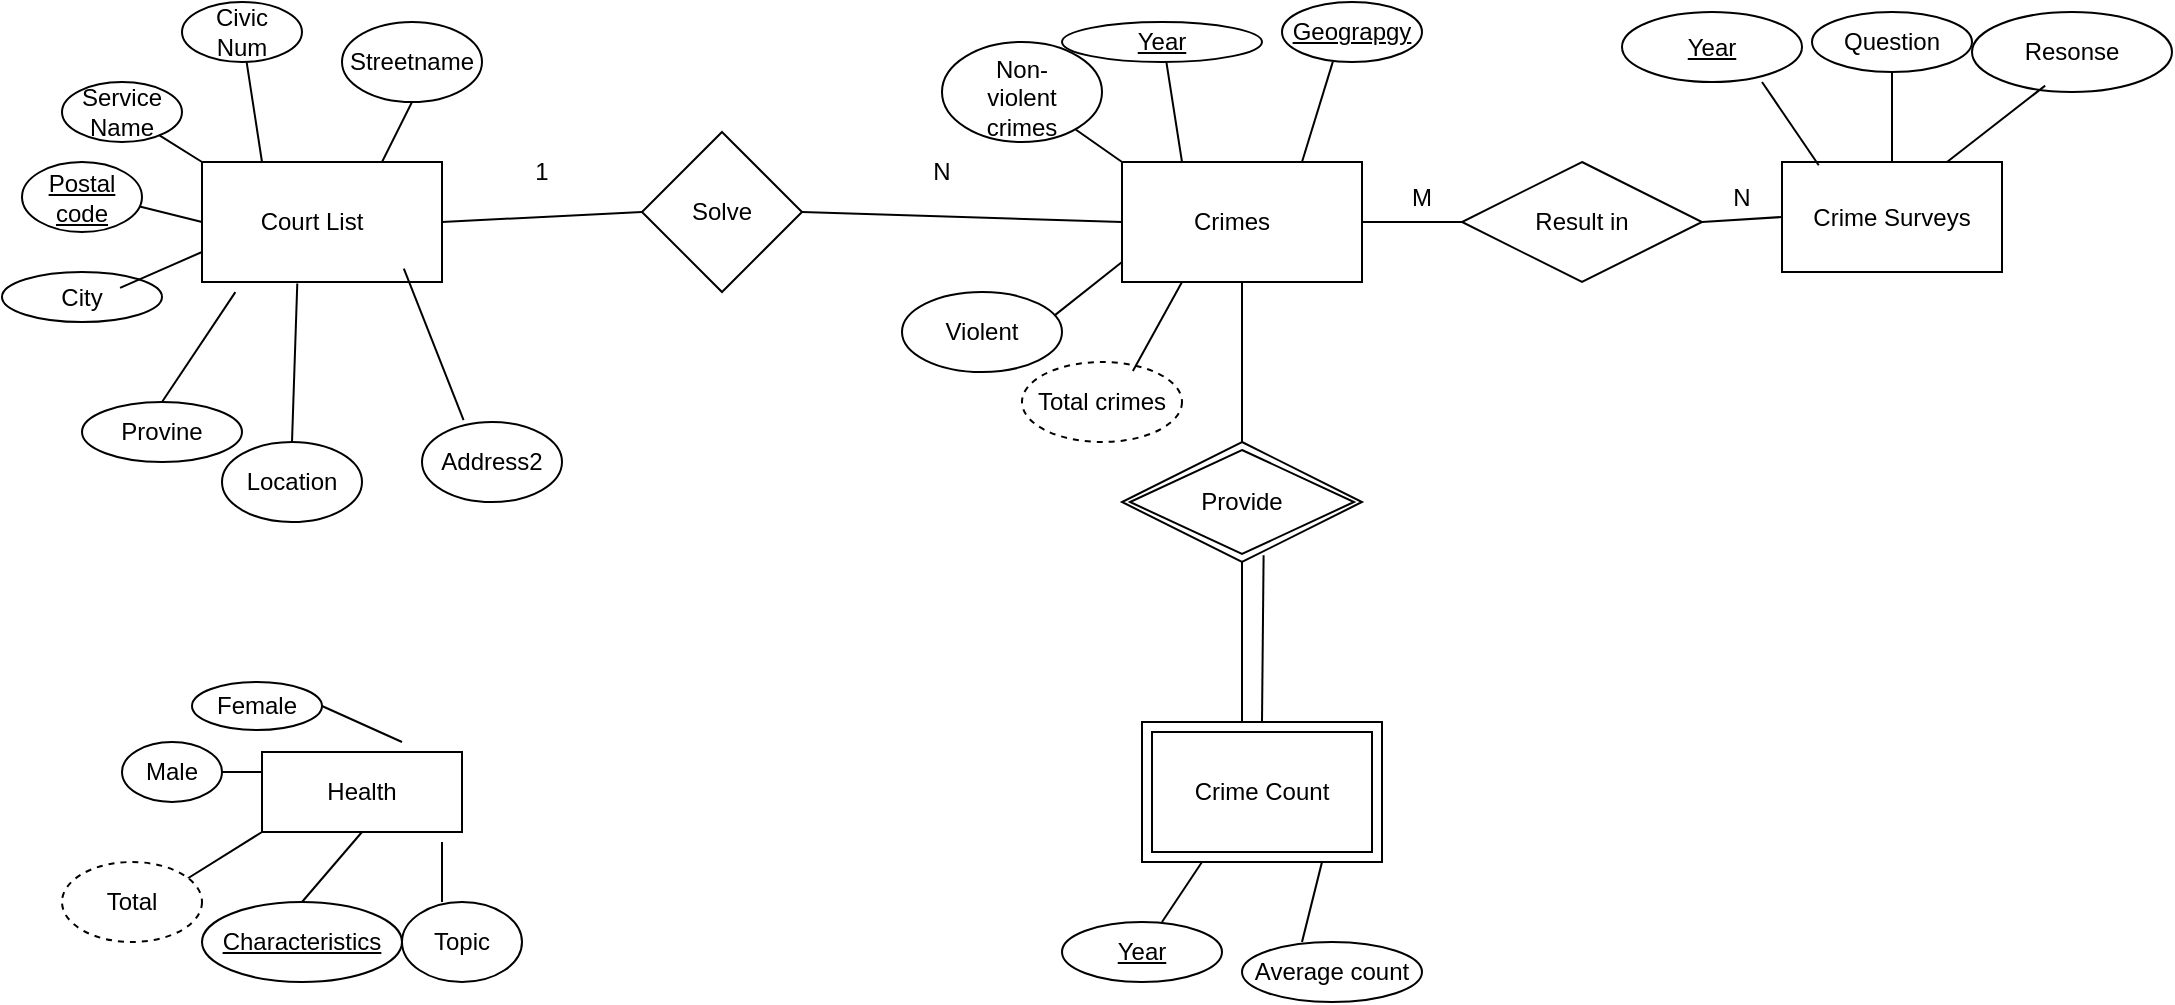 <mxfile type="device" version="12.6.6"><diagram id="hXyq_fJHhymN8e_3XJ4U" name="Page-1"><mxGraphModel grid="1" shadow="0" math="0" background="none" pageHeight="850" pageWidth="1100" pageScale="1" page="1" fold="1" arrows="1" connect="1" tooltips="1" guides="1" gridSize="10" dy="576" dx="1038"><root><mxCell id="0"/><mxCell id="1" parent="0"/><mxCell id="MqNjLlmtyZiZgNrxpS8a-1" value="" parent="1" vertex="1" style="rounded=0;whiteSpace=wrap;html=1;"><mxGeometry as="geometry" y="160" x="150" height="60" width="120"/></mxCell><mxCell id="MqNjLlmtyZiZgNrxpS8a-2" value="Court List" parent="1" vertex="1" style="text;html=1;strokeColor=none;fillColor=none;align=center;verticalAlign=middle;whiteSpace=wrap;rounded=0;"><mxGeometry as="geometry" y="180" x="170" height="20" width="70"/></mxCell><mxCell id="MqNjLlmtyZiZgNrxpS8a-3" value="" parent="1" style="endArrow=none;html=1;exitX=0;exitY=0.5;exitDx=0;exitDy=0;" source="MqNjLlmtyZiZgNrxpS8a-1" edge="1"><mxGeometry as="geometry" height="50" width="50" relative="1"><mxPoint as="sourcePoint" y="290" x="150"/><mxPoint as="targetPoint" y="181.708" x="116.833"/></mxGeometry></mxCell><mxCell id="MqNjLlmtyZiZgNrxpS8a-6" value="" parent="1" style="endArrow=none;html=1;exitX=0;exitY=0;exitDx=0;exitDy=0;" source="MqNjLlmtyZiZgNrxpS8a-1" edge="1" target="MqNjLlmtyZiZgNrxpS8a-7"><mxGeometry as="geometry" height="50" width="50" relative="1"><mxPoint as="sourcePoint" y="250" x="140"/><mxPoint as="targetPoint" y="300" x="190"/></mxGeometry></mxCell><mxCell id="MqNjLlmtyZiZgNrxpS8a-7" value="" parent="1" vertex="1" style="ellipse;whiteSpace=wrap;html=1;"><mxGeometry as="geometry" y="120" x="80" height="30" width="60"/></mxCell><mxCell id="MqNjLlmtyZiZgNrxpS8a-8" value="Service Name" parent="1" vertex="1" style="text;html=1;strokeColor=none;fillColor=none;align=center;verticalAlign=middle;whiteSpace=wrap;rounded=0;"><mxGeometry as="geometry" y="125" x="90" height="20" width="40"/></mxCell><mxCell id="MqNjLlmtyZiZgNrxpS8a-9" value="" parent="1" style="endArrow=none;html=1;exitX=0.25;exitY=0;exitDx=0;exitDy=0;" source="MqNjLlmtyZiZgNrxpS8a-1" edge="1" target="MqNjLlmtyZiZgNrxpS8a-10"><mxGeometry as="geometry" height="50" width="50" relative="1"><mxPoint as="sourcePoint" y="158.98" x="231.24"/><mxPoint as="targetPoint" y="160" x="280"/></mxGeometry></mxCell><mxCell id="MqNjLlmtyZiZgNrxpS8a-10" value="" parent="1" vertex="1" style="ellipse;whiteSpace=wrap;html=1;"><mxGeometry as="geometry" y="80" x="140" height="30" width="60"/></mxCell><mxCell id="MqNjLlmtyZiZgNrxpS8a-11" value="Civic Num" parent="1" vertex="1" style="text;html=1;strokeColor=none;fillColor=none;align=center;verticalAlign=middle;whiteSpace=wrap;rounded=0;"><mxGeometry as="geometry" y="85" x="150" height="20" width="40"/></mxCell><mxCell id="MqNjLlmtyZiZgNrxpS8a-12" value="" parent="1" vertex="1" style="rounded=0;whiteSpace=wrap;html=1;"><mxGeometry as="geometry" y="160" x="610" height="60" width="120"/></mxCell><mxCell id="MqNjLlmtyZiZgNrxpS8a-13" value="Crimes" parent="1" vertex="1" style="text;html=1;strokeColor=none;fillColor=none;align=center;verticalAlign=middle;whiteSpace=wrap;rounded=0;"><mxGeometry as="geometry" y="180" x="630" height="20" width="70"/></mxCell><mxCell id="MqNjLlmtyZiZgNrxpS8a-17" value="" parent="1" style="endArrow=none;html=1;exitX=0;exitY=0;exitDx=0;exitDy=0;" source="MqNjLlmtyZiZgNrxpS8a-12" edge="1" target="MqNjLlmtyZiZgNrxpS8a-18"><mxGeometry as="geometry" height="50" width="50" relative="1"><mxPoint as="sourcePoint" y="250" x="600"/><mxPoint as="targetPoint" y="300" x="650"/></mxGeometry></mxCell><mxCell id="MqNjLlmtyZiZgNrxpS8a-18" value="" parent="1" vertex="1" style="ellipse;whiteSpace=wrap;html=1;"><mxGeometry as="geometry" y="100" x="520" height="50" width="80"/></mxCell><mxCell id="MqNjLlmtyZiZgNrxpS8a-19" value="Non-violent crimes" parent="1" vertex="1" style="text;html=1;strokeColor=none;fillColor=none;align=center;verticalAlign=middle;whiteSpace=wrap;rounded=0;"><mxGeometry as="geometry" y="120" x="540" height="15" width="40"/></mxCell><mxCell id="MqNjLlmtyZiZgNrxpS8a-20" value="" parent="1" style="endArrow=none;html=1;exitX=0.25;exitY=0;exitDx=0;exitDy=0;" source="MqNjLlmtyZiZgNrxpS8a-12" edge="1"><mxGeometry as="geometry" height="50" width="50" relative="1"><mxPoint as="sourcePoint" y="158.98" x="691.24"/><mxPoint as="targetPoint" y="109.96" x="632.182"/></mxGeometry></mxCell><mxCell id="MqNjLlmtyZiZgNrxpS8a-23" value="" parent="1" style="endArrow=none;html=1;exitX=0.75;exitY=0;exitDx=0;exitDy=0;" source="MqNjLlmtyZiZgNrxpS8a-12" edge="1"><mxGeometry as="geometry" height="50" width="50" relative="1"><mxPoint as="sourcePoint" y="160" x="730"/><mxPoint as="targetPoint" y="109.826" x="715.438"/></mxGeometry></mxCell><mxCell id="MqNjLlmtyZiZgNrxpS8a-28" value="" parent="1" vertex="1" style="rhombus;whiteSpace=wrap;html=1;"><mxGeometry as="geometry" y="145" x="370" height="80" width="80"/></mxCell><mxCell id="MqNjLlmtyZiZgNrxpS8a-29" value="Solve" parent="1" vertex="1" style="text;html=1;strokeColor=none;fillColor=none;align=center;verticalAlign=middle;whiteSpace=wrap;rounded=0;"><mxGeometry as="geometry" y="175" x="390" height="20" width="40"/></mxCell><mxCell id="MqNjLlmtyZiZgNrxpS8a-30" value="" parent="1" style="endArrow=none;html=1;entryX=0;entryY=0.5;entryDx=0;entryDy=0;exitX=1;exitY=0.5;exitDx=0;exitDy=0;" source="MqNjLlmtyZiZgNrxpS8a-1" edge="1" target="MqNjLlmtyZiZgNrxpS8a-28"><mxGeometry as="geometry" height="50" width="50" relative="1"><mxPoint as="sourcePoint" y="300" x="60"/><mxPoint as="targetPoint" y="250" x="110"/></mxGeometry></mxCell><mxCell id="MqNjLlmtyZiZgNrxpS8a-31" value="" parent="1" style="endArrow=none;html=1;entryX=0;entryY=0.5;entryDx=0;entryDy=0;exitX=1;exitY=0.5;exitDx=0;exitDy=0;" source="MqNjLlmtyZiZgNrxpS8a-28" edge="1" target="MqNjLlmtyZiZgNrxpS8a-12"><mxGeometry as="geometry" height="50" width="50" relative="1"><mxPoint as="sourcePoint" y="260" x="330"/><mxPoint as="targetPoint" y="260" x="460"/></mxGeometry></mxCell><mxCell id="MqNjLlmtyZiZgNrxpS8a-32" value="1" parent="1" vertex="1" style="text;html=1;strokeColor=none;fillColor=none;align=center;verticalAlign=middle;whiteSpace=wrap;rounded=0;"><mxGeometry as="geometry" y="155" x="300" height="20" width="40"/></mxCell><mxCell id="MqNjLlmtyZiZgNrxpS8a-33" value="N" parent="1" vertex="1" style="text;html=1;strokeColor=none;fillColor=none;align=center;verticalAlign=middle;whiteSpace=wrap;rounded=0;"><mxGeometry as="geometry" y="155" x="500" height="20" width="40"/></mxCell><mxCell id="MqNjLlmtyZiZgNrxpS8a-36" value="Provide" parent="1" vertex="1" style="shape=rhombus;double=1;perimeter=rhombusPerimeter;whiteSpace=wrap;html=1;align=center;"><mxGeometry as="geometry" y="300" x="610" height="60" width="120"/></mxCell><mxCell id="MqNjLlmtyZiZgNrxpS8a-37" value="Crime Count" parent="1" vertex="1" style="shape=ext;margin=3;double=1;whiteSpace=wrap;html=1;align=center;"><mxGeometry as="geometry" y="440" x="620" height="70" width="120"/></mxCell><mxCell id="MqNjLlmtyZiZgNrxpS8a-38" value="Postal code" parent="1" vertex="1" style="ellipse;whiteSpace=wrap;html=1;align=center;fontStyle=4;"><mxGeometry as="geometry" y="160" x="60" height="35" width="60"/></mxCell><mxCell id="MqNjLlmtyZiZgNrxpS8a-39" value="Geograpgy" parent="1" vertex="1" style="ellipse;whiteSpace=wrap;html=1;align=center;fontStyle=4;"><mxGeometry as="geometry" y="80" x="690" height="30" width="70"/></mxCell><mxCell id="MqNjLlmtyZiZgNrxpS8a-42" value="" parent="1" style="endArrow=none;html=1;rounded=0;exitX=0.5;exitY=1;exitDx=0;exitDy=0;" source="MqNjLlmtyZiZgNrxpS8a-36" edge="1"><mxGeometry as="geometry" relative="1"><mxPoint as="sourcePoint" y="350" x="560"/><mxPoint as="targetPoint" y="440" x="670"/></mxGeometry></mxCell><mxCell id="MqNjLlmtyZiZgNrxpS8a-46" value="" parent="1" style="endArrow=none;html=1;rounded=0;exitX=0.59;exitY=0.943;exitDx=0;exitDy=0;exitPerimeter=0;entryX=0.5;entryY=0;entryDx=0;entryDy=0;" source="MqNjLlmtyZiZgNrxpS8a-36" edge="1" target="MqNjLlmtyZiZgNrxpS8a-37"><mxGeometry as="geometry" relative="1"><mxPoint as="sourcePoint" y="370" x="680"/><mxPoint as="targetPoint" y="430" x="680"/></mxGeometry></mxCell><mxCell id="MqNjLlmtyZiZgNrxpS8a-47" value="" parent="1" style="endArrow=none;html=1;rounded=0;entryX=0.5;entryY=0;entryDx=0;entryDy=0;exitX=0.5;exitY=1;exitDx=0;exitDy=0;" source="MqNjLlmtyZiZgNrxpS8a-12" edge="1" target="MqNjLlmtyZiZgNrxpS8a-36"><mxGeometry as="geometry" relative="1"><mxPoint as="sourcePoint" y="260" x="540"/><mxPoint as="targetPoint" y="260" x="700"/></mxGeometry></mxCell><mxCell id="MqNjLlmtyZiZgNrxpS8a-48" value="" parent="1" style="endArrow=none;html=1;rounded=0;entryX=0.25;entryY=1;entryDx=0;entryDy=0;" edge="1" target="MqNjLlmtyZiZgNrxpS8a-37"><mxGeometry as="geometry" relative="1"><mxPoint as="sourcePoint" y="540" x="630"/><mxPoint as="targetPoint" y="590" x="220"/></mxGeometry></mxCell><mxCell id="MqNjLlmtyZiZgNrxpS8a-51" value="Average count" parent="1" vertex="1" style="ellipse;whiteSpace=wrap;html=1;align=center;"><mxGeometry as="geometry" y="550" x="670" height="30" width="90"/></mxCell><mxCell id="MqNjLlmtyZiZgNrxpS8a-52" value="" parent="1" style="endArrow=none;html=1;rounded=0;entryX=0.75;entryY=1;entryDx=0;entryDy=0;" edge="1" target="MqNjLlmtyZiZgNrxpS8a-37"><mxGeometry as="geometry" relative="1"><mxPoint as="sourcePoint" y="550" x="700"/><mxPoint as="targetPoint" y="570" x="530"/></mxGeometry></mxCell><mxCell id="MqNjLlmtyZiZgNrxpS8a-54" value="Result in" parent="1" vertex="1" style="shape=rhombus;perimeter=rhombusPerimeter;whiteSpace=wrap;html=1;align=center;"><mxGeometry as="geometry" y="160" x="780" height="60" width="120"/></mxCell><mxCell id="MqNjLlmtyZiZgNrxpS8a-55" value="" parent="1" style="endArrow=none;html=1;rounded=0;entryX=0;entryY=0.5;entryDx=0;entryDy=0;exitX=1;exitY=0.5;exitDx=0;exitDy=0;" source="MqNjLlmtyZiZgNrxpS8a-12" edge="1" target="MqNjLlmtyZiZgNrxpS8a-54"><mxGeometry as="geometry" relative="1"><mxPoint as="sourcePoint" y="390" x="540"/><mxPoint as="targetPoint" y="260" x="980"/></mxGeometry></mxCell><mxCell id="MqNjLlmtyZiZgNrxpS8a-56" value="Crime Surveys" parent="1" vertex="1" style="whiteSpace=wrap;html=1;align=center;"><mxGeometry as="geometry" y="160" x="940" height="55" width="110"/></mxCell><mxCell id="MqNjLlmtyZiZgNrxpS8a-58" value="" parent="1" style="endArrow=none;html=1;rounded=0;entryX=0;entryY=0.5;entryDx=0;entryDy=0;exitX=1;exitY=0.5;exitDx=0;exitDy=0;" source="MqNjLlmtyZiZgNrxpS8a-54" edge="1" target="MqNjLlmtyZiZgNrxpS8a-56"><mxGeometry as="geometry" relative="1"><mxPoint as="sourcePoint" y="175" x="840"/><mxPoint as="targetPoint" y="175" x="1000"/><Array as="points"/></mxGeometry></mxCell><mxCell id="MqNjLlmtyZiZgNrxpS8a-59" value="" parent="1" style="endArrow=none;html=1;rounded=0;entryX=0.167;entryY=0.029;entryDx=0;entryDy=0;entryPerimeter=0;" edge="1" target="MqNjLlmtyZiZgNrxpS8a-56"><mxGeometry as="geometry" relative="1"><mxPoint as="sourcePoint" y="120" x="930"/><mxPoint as="targetPoint" y="134.5" x="1030"/></mxGeometry></mxCell><mxCell id="MqNjLlmtyZiZgNrxpS8a-60" value="Year" parent="1" vertex="1" style="ellipse;whiteSpace=wrap;html=1;align=center;fontStyle=4;"><mxGeometry as="geometry" y="85" x="860" height="35" width="90"/></mxCell><mxCell id="MqNjLlmtyZiZgNrxpS8a-61" value="" parent="1" style="endArrow=none;html=1;rounded=0;entryX=0.5;entryY=0;entryDx=0;entryDy=0;" source="MqNjLlmtyZiZgNrxpS8a-62" edge="1" target="MqNjLlmtyZiZgNrxpS8a-56"><mxGeometry as="geometry" relative="1"><mxPoint as="sourcePoint" y="110" x="990"/><mxPoint as="targetPoint" y="134.5" x="1090"/></mxGeometry></mxCell><mxCell id="MqNjLlmtyZiZgNrxpS8a-62" value="Question" parent="1" vertex="1" style="ellipse;whiteSpace=wrap;html=1;align=center;"><mxGeometry as="geometry" y="85" x="955" height="30" width="80"/></mxCell><mxCell id="MqNjLlmtyZiZgNrxpS8a-64" value="Resonse" parent="1" vertex="1" style="ellipse;whiteSpace=wrap;html=1;align=center;"><mxGeometry as="geometry" y="85" x="1035" height="40" width="100"/></mxCell><mxCell id="MqNjLlmtyZiZgNrxpS8a-66" value="" parent="1" style="endArrow=none;html=1;rounded=0;exitX=0.75;exitY=0;exitDx=0;exitDy=0;entryX=0.366;entryY=0.92;entryDx=0;entryDy=0;entryPerimeter=0;" source="MqNjLlmtyZiZgNrxpS8a-56" edge="1" target="MqNjLlmtyZiZgNrxpS8a-64"><mxGeometry as="geometry" relative="1"><mxPoint as="sourcePoint" y="224" x="1000"/><mxPoint as="targetPoint" y="224" x="1160"/></mxGeometry></mxCell><mxCell id="MqNjLlmtyZiZgNrxpS8a-67" value="M" parent="1" vertex="1" style="text;html=1;strokeColor=none;fillColor=none;align=center;verticalAlign=middle;whiteSpace=wrap;rounded=0;"><mxGeometry as="geometry" y="167.5" x="740" height="20" width="40"/></mxCell><mxCell id="MqNjLlmtyZiZgNrxpS8a-68" value="N" parent="1" vertex="1" style="text;html=1;strokeColor=none;fillColor=none;align=center;verticalAlign=middle;whiteSpace=wrap;rounded=0;"><mxGeometry as="geometry" y="167.5" x="900" height="20" width="40"/></mxCell><mxCell id="MqNjLlmtyZiZgNrxpS8a-70" value="Health" parent="1" vertex="1" style="whiteSpace=wrap;html=1;align=center;"><mxGeometry as="geometry" y="455" x="180" height="40" width="100"/></mxCell><mxCell id="MqNjLlmtyZiZgNrxpS8a-72" value="Characteristics" parent="1" vertex="1" style="ellipse;whiteSpace=wrap;html=1;align=center;fontStyle=4;"><mxGeometry as="geometry" y="530" x="150" height="40" width="100"/></mxCell><mxCell id="MqNjLlmtyZiZgNrxpS8a-74" value="" parent="1" style="endArrow=none;html=1;entryX=0.5;entryY=1;entryDx=0;entryDy=0;" edge="1" target="MqNjLlmtyZiZgNrxpS8a-70"><mxGeometry as="geometry" height="50" width="50" relative="1"><mxPoint as="sourcePoint" y="530" x="200"/><mxPoint as="targetPoint" y="720" x="110"/></mxGeometry></mxCell><mxCell id="MqNjLlmtyZiZgNrxpS8a-75" value="Topic" parent="1" vertex="1" style="ellipse;whiteSpace=wrap;html=1;align=center;"><mxGeometry as="geometry" y="530" x="250" height="40" width="60"/></mxCell><mxCell id="MqNjLlmtyZiZgNrxpS8a-76" value="" parent="1" style="endArrow=none;html=1;" edge="1"><mxGeometry as="geometry" height="50" width="50" relative="1"><mxPoint as="sourcePoint" y="530" x="270"/><mxPoint as="targetPoint" y="500" x="270"/></mxGeometry></mxCell><mxCell id="MqNjLlmtyZiZgNrxpS8a-78" value="" parent="1" style="endArrow=none;html=1;entryX=0;entryY=1;entryDx=0;entryDy=0;" edge="1" target="MqNjLlmtyZiZgNrxpS8a-70"><mxGeometry as="geometry" height="50" width="50" relative="1"><mxPoint as="sourcePoint" y="520" x="140"/><mxPoint as="targetPoint" y="505" x="240"/></mxGeometry></mxCell><mxCell id="MqNjLlmtyZiZgNrxpS8a-79" value="Year" parent="1" vertex="1" style="ellipse;whiteSpace=wrap;html=1;align=center;fontStyle=4;"><mxGeometry as="geometry" y="90" x="580" height="20" width="100"/></mxCell><mxCell id="MqNjLlmtyZiZgNrxpS8a-80" value="Provine" parent="1" vertex="1" style="ellipse;whiteSpace=wrap;html=1;align=center;"><mxGeometry as="geometry" y="280" x="90" height="30" width="80"/></mxCell><mxCell id="MqNjLlmtyZiZgNrxpS8a-82" value="Location" parent="1" vertex="1" style="ellipse;whiteSpace=wrap;html=1;align=center;"><mxGeometry as="geometry" y="300" x="160" height="40" width="70"/></mxCell><mxCell id="MqNjLlmtyZiZgNrxpS8a-83" value="City" parent="1" vertex="1" style="ellipse;whiteSpace=wrap;html=1;align=center;"><mxGeometry as="geometry" y="215" x="50" height="25" width="80"/></mxCell><mxCell id="MqNjLlmtyZiZgNrxpS8a-84" value="Address2" parent="1" vertex="1" style="ellipse;whiteSpace=wrap;html=1;align=center;"><mxGeometry as="geometry" y="290" x="260" height="40" width="70"/></mxCell><mxCell id="MqNjLlmtyZiZgNrxpS8a-85" value="Streetname" parent="1" vertex="1" style="ellipse;whiteSpace=wrap;html=1;align=center;"><mxGeometry as="geometry" y="90" x="220" height="40" width="70"/></mxCell><mxCell id="MqNjLlmtyZiZgNrxpS8a-89" value="" parent="1" style="endArrow=none;html=1;entryX=0.139;entryY=1.084;entryDx=0;entryDy=0;entryPerimeter=0;exitX=0.5;exitY=0;exitDx=0;exitDy=0;" source="MqNjLlmtyZiZgNrxpS8a-80" edge="1" target="MqNjLlmtyZiZgNrxpS8a-1"><mxGeometry as="geometry" height="50" width="50" relative="1"><mxPoint as="sourcePoint" y="650" x="50"/><mxPoint as="targetPoint" y="600" x="100"/></mxGeometry></mxCell><mxCell id="MqNjLlmtyZiZgNrxpS8a-90" value="" parent="1" style="endArrow=none;html=1;entryX=0.397;entryY=1.013;entryDx=0;entryDy=0;entryPerimeter=0;exitX=0.5;exitY=0;exitDx=0;exitDy=0;" source="MqNjLlmtyZiZgNrxpS8a-82" edge="1" target="MqNjLlmtyZiZgNrxpS8a-1"><mxGeometry as="geometry" height="50" width="50" relative="1"><mxPoint as="sourcePoint" y="290" x="140"/><mxPoint as="targetPoint" y="235.04" x="176.68"/></mxGeometry></mxCell><mxCell id="MqNjLlmtyZiZgNrxpS8a-91" value="" parent="1" style="endArrow=none;html=1;entryX=0.841;entryY=0.889;entryDx=0;entryDy=0;entryPerimeter=0;exitX=0.297;exitY=-0.023;exitDx=0;exitDy=0;exitPerimeter=0;" source="MqNjLlmtyZiZgNrxpS8a-84" edge="1" target="MqNjLlmtyZiZgNrxpS8a-1"><mxGeometry as="geometry" height="50" width="50" relative="1"><mxPoint as="sourcePoint" y="300" x="150"/><mxPoint as="targetPoint" y="245.04" x="186.68"/></mxGeometry></mxCell><mxCell id="MqNjLlmtyZiZgNrxpS8a-92" value="" parent="1" style="endArrow=none;html=1;entryX=0.75;entryY=0;entryDx=0;entryDy=0;exitX=0.5;exitY=1;exitDx=0;exitDy=0;" source="MqNjLlmtyZiZgNrxpS8a-85" edge="1" target="MqNjLlmtyZiZgNrxpS8a-1"><mxGeometry as="geometry" height="50" width="50" relative="1"><mxPoint as="sourcePoint" y="299.08" x="290.79"/><mxPoint as="targetPoint" y="223.34" x="260.92"/></mxGeometry></mxCell><mxCell id="MqNjLlmtyZiZgNrxpS8a-93" value="" parent="1" style="endArrow=none;html=1;entryX=0;entryY=0.75;entryDx=0;entryDy=0;exitX=0.738;exitY=0.317;exitDx=0;exitDy=0;exitPerimeter=0;" source="MqNjLlmtyZiZgNrxpS8a-83" edge="1" target="MqNjLlmtyZiZgNrxpS8a-1"><mxGeometry as="geometry" height="50" width="50" relative="1"><mxPoint as="sourcePoint" y="309.08" x="300.79"/><mxPoint as="targetPoint" y="233.34" x="270.92"/></mxGeometry></mxCell><mxCell id="MqNjLlmtyZiZgNrxpS8a-94" value="Male" parent="1" vertex="1" style="ellipse;whiteSpace=wrap;html=1;align=center;"><mxGeometry as="geometry" y="450" x="110" height="30" width="50"/></mxCell><mxCell id="MqNjLlmtyZiZgNrxpS8a-95" value="Female" parent="1" vertex="1" style="ellipse;whiteSpace=wrap;html=1;align=center;"><mxGeometry as="geometry" y="420" x="145" height="24" width="65"/></mxCell><mxCell id="MqNjLlmtyZiZgNrxpS8a-100" value="" parent="1" style="endArrow=none;html=1;entryX=1;entryY=0.5;entryDx=0;entryDy=0;" edge="1" target="MqNjLlmtyZiZgNrxpS8a-95"><mxGeometry as="geometry" height="50" width="50" relative="1"><mxPoint as="sourcePoint" y="450" x="250"/><mxPoint as="targetPoint" y="243.34" x="280.92"/></mxGeometry></mxCell><mxCell id="MqNjLlmtyZiZgNrxpS8a-101" value="" parent="1" style="endArrow=none;html=1;entryX=1;entryY=0.5;entryDx=0;entryDy=0;exitX=0;exitY=0.25;exitDx=0;exitDy=0;" source="MqNjLlmtyZiZgNrxpS8a-70" edge="1" target="MqNjLlmtyZiZgNrxpS8a-94"><mxGeometry as="geometry" height="50" width="50" relative="1"><mxPoint as="sourcePoint" y="460" x="260"/><mxPoint as="targetPoint" y="442" x="220"/></mxGeometry></mxCell><mxCell id="MqNjLlmtyZiZgNrxpS8a-102" value="Violent" parent="1" vertex="1" style="ellipse;whiteSpace=wrap;html=1;align=center;"><mxGeometry as="geometry" y="225" x="500" height="40" width="80"/></mxCell><mxCell id="MqNjLlmtyZiZgNrxpS8a-105" value="Total crimes" parent="1" vertex="1" style="ellipse;whiteSpace=wrap;html=1;align=center;dashed=1;"><mxGeometry as="geometry" y="260" x="560" height="40" width="80"/></mxCell><mxCell id="MqNjLlmtyZiZgNrxpS8a-106" value="" parent="1" style="endArrow=none;html=1;exitX=0.25;exitY=1;exitDx=0;exitDy=0;entryX=0.693;entryY=0.113;entryDx=0;entryDy=0;entryPerimeter=0;" source="MqNjLlmtyZiZgNrxpS8a-12" edge="1" target="MqNjLlmtyZiZgNrxpS8a-105"><mxGeometry as="geometry" height="50" width="50" relative="1"><mxPoint as="sourcePoint" y="170" x="650"/><mxPoint as="targetPoint" y="119.96" x="642.182"/></mxGeometry></mxCell><mxCell id="MqNjLlmtyZiZgNrxpS8a-107" value="" parent="1" style="endArrow=none;html=1;entryX=0.952;entryY=0.295;entryDx=0;entryDy=0;entryPerimeter=0;" edge="1" target="MqNjLlmtyZiZgNrxpS8a-102"><mxGeometry as="geometry" height="50" width="50" relative="1"><mxPoint as="sourcePoint" y="210" x="610"/><mxPoint as="targetPoint" y="129.96" x="652.182"/></mxGeometry></mxCell><mxCell id="MqNjLlmtyZiZgNrxpS8a-108" value="Total" parent="1" vertex="1" style="ellipse;whiteSpace=wrap;html=1;align=center;dashed=1;"><mxGeometry as="geometry" y="510" x="80" height="40" width="70"/></mxCell><mxCell id="H35ztJ15zalVhWNa03y1-1" value="Year" parent="1" vertex="1" style="ellipse;whiteSpace=wrap;html=1;align=center;fontStyle=4;"><mxGeometry as="geometry" y="540" x="580" height="30" width="80"/></mxCell></root></mxGraphModel></diagram></mxfile>